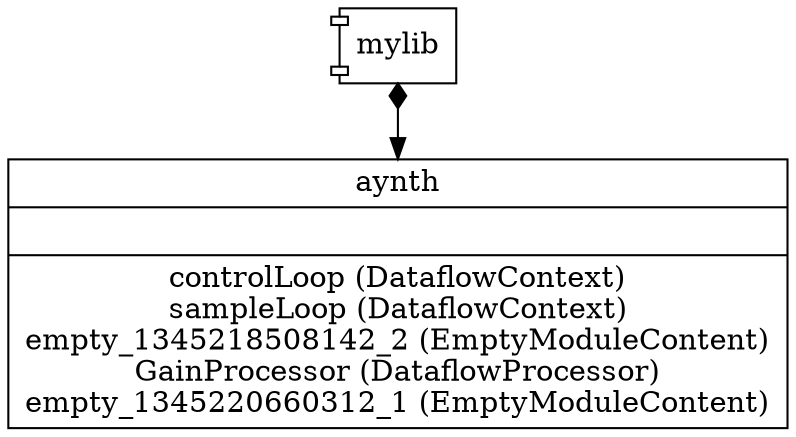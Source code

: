 graph module_dependencies {
aynth [id=1120624793934512954 shape=record label="{aynth||controlLoop (DataflowContext)\nsampleLoop (DataflowContext)\nempty_1345218508142_2 (EmptyModuleContent)\nGainProcessor (DataflowProcessor)\nempty_1345220660312_1 (EmptyModuleContent)}"];
mylib [id=1120624793934515473 shape=component label="mylib"];
mylib -- aynth [dir=both arrowhead=normal arrowtail=diamond style=solid ]

}